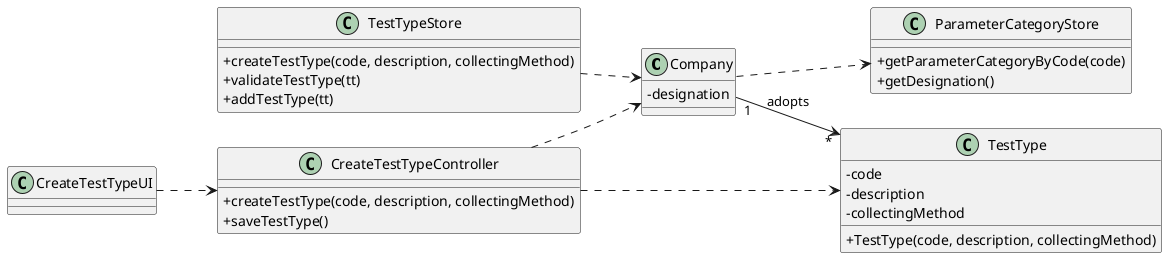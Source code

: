 @startuml
skinparam classAttributeIconSize 0
left to right direction

class "Company" as C {
-designation
}

class "TestTypeStore" as TTS{
+createTestType(code, description, collectingMethod)
+validateTestType(tt)
+addTestType(tt)
}

class "ParameterCategoryStore" as PCS{
+getParameterCategoryByCode(code)
+getDesignation()
}

class "TestType" as TT {
-code
-description
-collectingMethod
+TestType(code, description, collectingMethod)
}

class "CreateTestTypeController" as CTTC {
+createTestType(code, description, collectingMethod)
+saveTestType()
}

class "CreateTestTypeUI" as CTTUI
class "TestType" as TT
class "CreateTestTypeController" as CTTC

CTTUI ..> CTTC
C ..> PCS
TTS ..> C
CTTC ..> TT
CTTC ..> C
C "1" --> "*" TT : adopts

@enduml